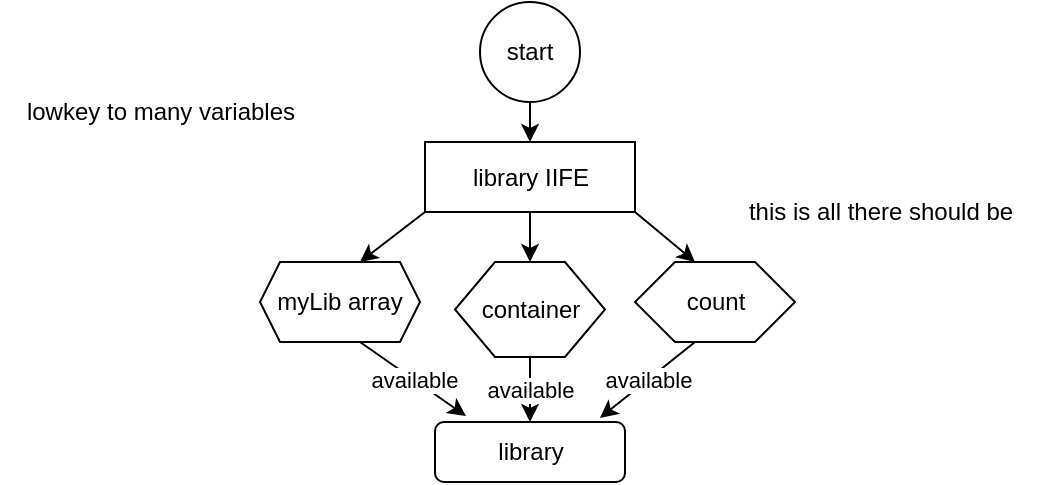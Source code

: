 <mxfile>
    <diagram id="uzCqAQoldDcmCxs_0g0p" name="Page-1">
        <mxGraphModel dx="567" dy="512" grid="1" gridSize="10" guides="1" tooltips="1" connect="1" arrows="1" fold="1" page="1" pageScale="1" pageWidth="850" pageHeight="1100" math="0" shadow="0">
            <root>
                <mxCell id="0"/>
                <mxCell id="1" parent="0"/>
                <mxCell id="4" value="" style="edgeStyle=none;html=1;" parent="1" source="2" target="3" edge="1">
                    <mxGeometry relative="1" as="geometry"/>
                </mxCell>
                <mxCell id="2" value="start" style="ellipse;whiteSpace=wrap;html=1;" parent="1" vertex="1">
                    <mxGeometry x="260" y="80" width="50" height="50" as="geometry"/>
                </mxCell>
                <mxCell id="22" value="" style="edgeStyle=none;html=1;" edge="1" parent="1" source="3" target="21">
                    <mxGeometry relative="1" as="geometry"/>
                </mxCell>
                <mxCell id="26" style="edgeStyle=none;html=1;exitX=1;exitY=1;exitDx=0;exitDy=0;entryX=0.375;entryY=0;entryDx=0;entryDy=0;" edge="1" parent="1" source="3" target="23">
                    <mxGeometry relative="1" as="geometry"/>
                </mxCell>
                <mxCell id="27" style="edgeStyle=none;html=1;exitX=0;exitY=1;exitDx=0;exitDy=0;entryX=0.625;entryY=0;entryDx=0;entryDy=0;" edge="1" parent="1" source="3" target="18">
                    <mxGeometry relative="1" as="geometry"/>
                </mxCell>
                <mxCell id="3" value="library IIFE" style="whiteSpace=wrap;html=1;" parent="1" vertex="1">
                    <mxGeometry x="232.5" y="150" width="105" height="35" as="geometry"/>
                </mxCell>
                <mxCell id="31" value="available" style="edgeStyle=none;html=1;exitX=0.625;exitY=1;exitDx=0;exitDy=0;entryX=0.163;entryY=-0.1;entryDx=0;entryDy=0;entryPerimeter=0;" edge="1" parent="1" source="18" target="28">
                    <mxGeometry relative="1" as="geometry"/>
                </mxCell>
                <mxCell id="18" value="myLib array" style="shape=hexagon;perimeter=hexagonPerimeter2;whiteSpace=wrap;html=1;fixedSize=1;size=10;" vertex="1" parent="1">
                    <mxGeometry x="150" y="210" width="80" height="40" as="geometry"/>
                </mxCell>
                <mxCell id="20" value="lowkey to many variables" style="text;html=1;align=center;verticalAlign=middle;resizable=0;points=[];autosize=1;strokeColor=none;fillColor=none;" vertex="1" parent="1">
                    <mxGeometry x="20" y="120" width="160" height="30" as="geometry"/>
                </mxCell>
                <mxCell id="29" value="available" style="edgeStyle=none;html=1;" edge="1" parent="1" source="21" target="28">
                    <mxGeometry relative="1" as="geometry"/>
                </mxCell>
                <mxCell id="21" value="container" style="shape=hexagon;perimeter=hexagonPerimeter2;whiteSpace=wrap;html=1;fixedSize=1;" vertex="1" parent="1">
                    <mxGeometry x="247.5" y="210" width="75" height="47.5" as="geometry"/>
                </mxCell>
                <mxCell id="30" value="available" style="edgeStyle=none;html=1;exitX=0.375;exitY=1;exitDx=0;exitDy=0;entryX=0.868;entryY=-0.067;entryDx=0;entryDy=0;entryPerimeter=0;" edge="1" parent="1" source="23" target="28">
                    <mxGeometry relative="1" as="geometry"/>
                </mxCell>
                <mxCell id="23" value="count" style="shape=hexagon;perimeter=hexagonPerimeter2;whiteSpace=wrap;html=1;fixedSize=1;" vertex="1" parent="1">
                    <mxGeometry x="337.5" y="210" width="80" height="40" as="geometry"/>
                </mxCell>
                <mxCell id="24" value="this is all there should be" style="text;html=1;align=center;verticalAlign=middle;resizable=0;points=[];autosize=1;strokeColor=none;fillColor=none;" vertex="1" parent="1">
                    <mxGeometry x="380" y="170" width="160" height="30" as="geometry"/>
                </mxCell>
                <mxCell id="28" value="library" style="rounded=1;whiteSpace=wrap;html=1;" vertex="1" parent="1">
                    <mxGeometry x="237.5" y="290" width="95" height="30" as="geometry"/>
                </mxCell>
            </root>
        </mxGraphModel>
    </diagram>
</mxfile>